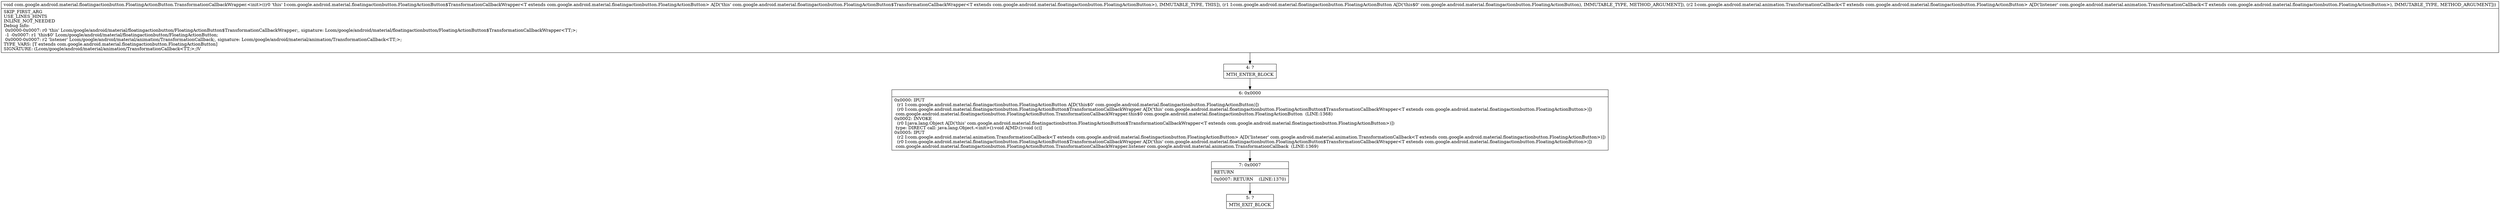digraph "CFG forcom.google.android.material.floatingactionbutton.FloatingActionButton.TransformationCallbackWrapper.\<init\>(Lcom\/google\/android\/material\/floatingactionbutton\/FloatingActionButton;Lcom\/google\/android\/material\/animation\/TransformationCallback;)V" {
Node_4 [shape=record,label="{4\:\ ?|MTH_ENTER_BLOCK\l}"];
Node_6 [shape=record,label="{6\:\ 0x0000|0x0000: IPUT  \l  (r1 I:com.google.android.material.floatingactionbutton.FloatingActionButton A[D('this$0' com.google.android.material.floatingactionbutton.FloatingActionButton)])\l  (r0 I:com.google.android.material.floatingactionbutton.FloatingActionButton$TransformationCallbackWrapper A[D('this' com.google.android.material.floatingactionbutton.FloatingActionButton$TransformationCallbackWrapper\<T extends com.google.android.material.floatingactionbutton.FloatingActionButton\>)])\l com.google.android.material.floatingactionbutton.FloatingActionButton.TransformationCallbackWrapper.this$0 com.google.android.material.floatingactionbutton.FloatingActionButton  (LINE:1368)\l0x0002: INVOKE  \l  (r0 I:java.lang.Object A[D('this' com.google.android.material.floatingactionbutton.FloatingActionButton$TransformationCallbackWrapper\<T extends com.google.android.material.floatingactionbutton.FloatingActionButton\>)])\l type: DIRECT call: java.lang.Object.\<init\>():void A[MD:():void (c)]\l0x0005: IPUT  \l  (r2 I:com.google.android.material.animation.TransformationCallback\<T extends com.google.android.material.floatingactionbutton.FloatingActionButton\> A[D('listener' com.google.android.material.animation.TransformationCallback\<T extends com.google.android.material.floatingactionbutton.FloatingActionButton\>)])\l  (r0 I:com.google.android.material.floatingactionbutton.FloatingActionButton$TransformationCallbackWrapper A[D('this' com.google.android.material.floatingactionbutton.FloatingActionButton$TransformationCallbackWrapper\<T extends com.google.android.material.floatingactionbutton.FloatingActionButton\>)])\l com.google.android.material.floatingactionbutton.FloatingActionButton.TransformationCallbackWrapper.listener com.google.android.material.animation.TransformationCallback  (LINE:1369)\l}"];
Node_7 [shape=record,label="{7\:\ 0x0007|RETURN\l|0x0007: RETURN    (LINE:1370)\l}"];
Node_5 [shape=record,label="{5\:\ ?|MTH_EXIT_BLOCK\l}"];
MethodNode[shape=record,label="{void com.google.android.material.floatingactionbutton.FloatingActionButton.TransformationCallbackWrapper.\<init\>((r0 'this' I:com.google.android.material.floatingactionbutton.FloatingActionButton$TransformationCallbackWrapper\<T extends com.google.android.material.floatingactionbutton.FloatingActionButton\> A[D('this' com.google.android.material.floatingactionbutton.FloatingActionButton$TransformationCallbackWrapper\<T extends com.google.android.material.floatingactionbutton.FloatingActionButton\>), IMMUTABLE_TYPE, THIS]), (r1 I:com.google.android.material.floatingactionbutton.FloatingActionButton A[D('this$0' com.google.android.material.floatingactionbutton.FloatingActionButton), IMMUTABLE_TYPE, METHOD_ARGUMENT]), (r2 I:com.google.android.material.animation.TransformationCallback\<T extends com.google.android.material.floatingactionbutton.FloatingActionButton\> A[D('listener' com.google.android.material.animation.TransformationCallback\<T extends com.google.android.material.floatingactionbutton.FloatingActionButton\>), IMMUTABLE_TYPE, METHOD_ARGUMENT]))  | SKIP_FIRST_ARG\lUSE_LINES_HINTS\lINLINE_NOT_NEEDED\lDebug Info:\l  0x0000\-0x0007: r0 'this' Lcom\/google\/android\/material\/floatingactionbutton\/FloatingActionButton$TransformationCallbackWrapper;, signature: Lcom\/google\/android\/material\/floatingactionbutton\/FloatingActionButton$TransformationCallbackWrapper\<TT;\>;\l  \-1 \-0x0007: r1 'this$0' Lcom\/google\/android\/material\/floatingactionbutton\/FloatingActionButton;\l  0x0000\-0x0007: r2 'listener' Lcom\/google\/android\/material\/animation\/TransformationCallback;, signature: Lcom\/google\/android\/material\/animation\/TransformationCallback\<TT;\>;\lTYPE_VARS: [T extends com.google.android.material.floatingactionbutton.FloatingActionButton]\lSIGNATURE: (Lcom\/google\/android\/material\/animation\/TransformationCallback\<TT;\>;)V\l}"];
MethodNode -> Node_4;Node_4 -> Node_6;
Node_6 -> Node_7;
Node_7 -> Node_5;
}

